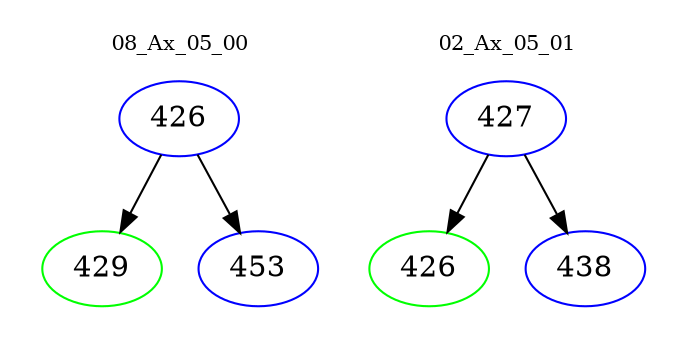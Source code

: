 digraph{
subgraph cluster_0 {
color = white
label = "08_Ax_05_00";
fontsize=10;
T0_426 [label="426", color="blue"]
T0_426 -> T0_429 [color="black"]
T0_429 [label="429", color="green"]
T0_426 -> T0_453 [color="black"]
T0_453 [label="453", color="blue"]
}
subgraph cluster_1 {
color = white
label = "02_Ax_05_01";
fontsize=10;
T1_427 [label="427", color="blue"]
T1_427 -> T1_426 [color="black"]
T1_426 [label="426", color="green"]
T1_427 -> T1_438 [color="black"]
T1_438 [label="438", color="blue"]
}
}
